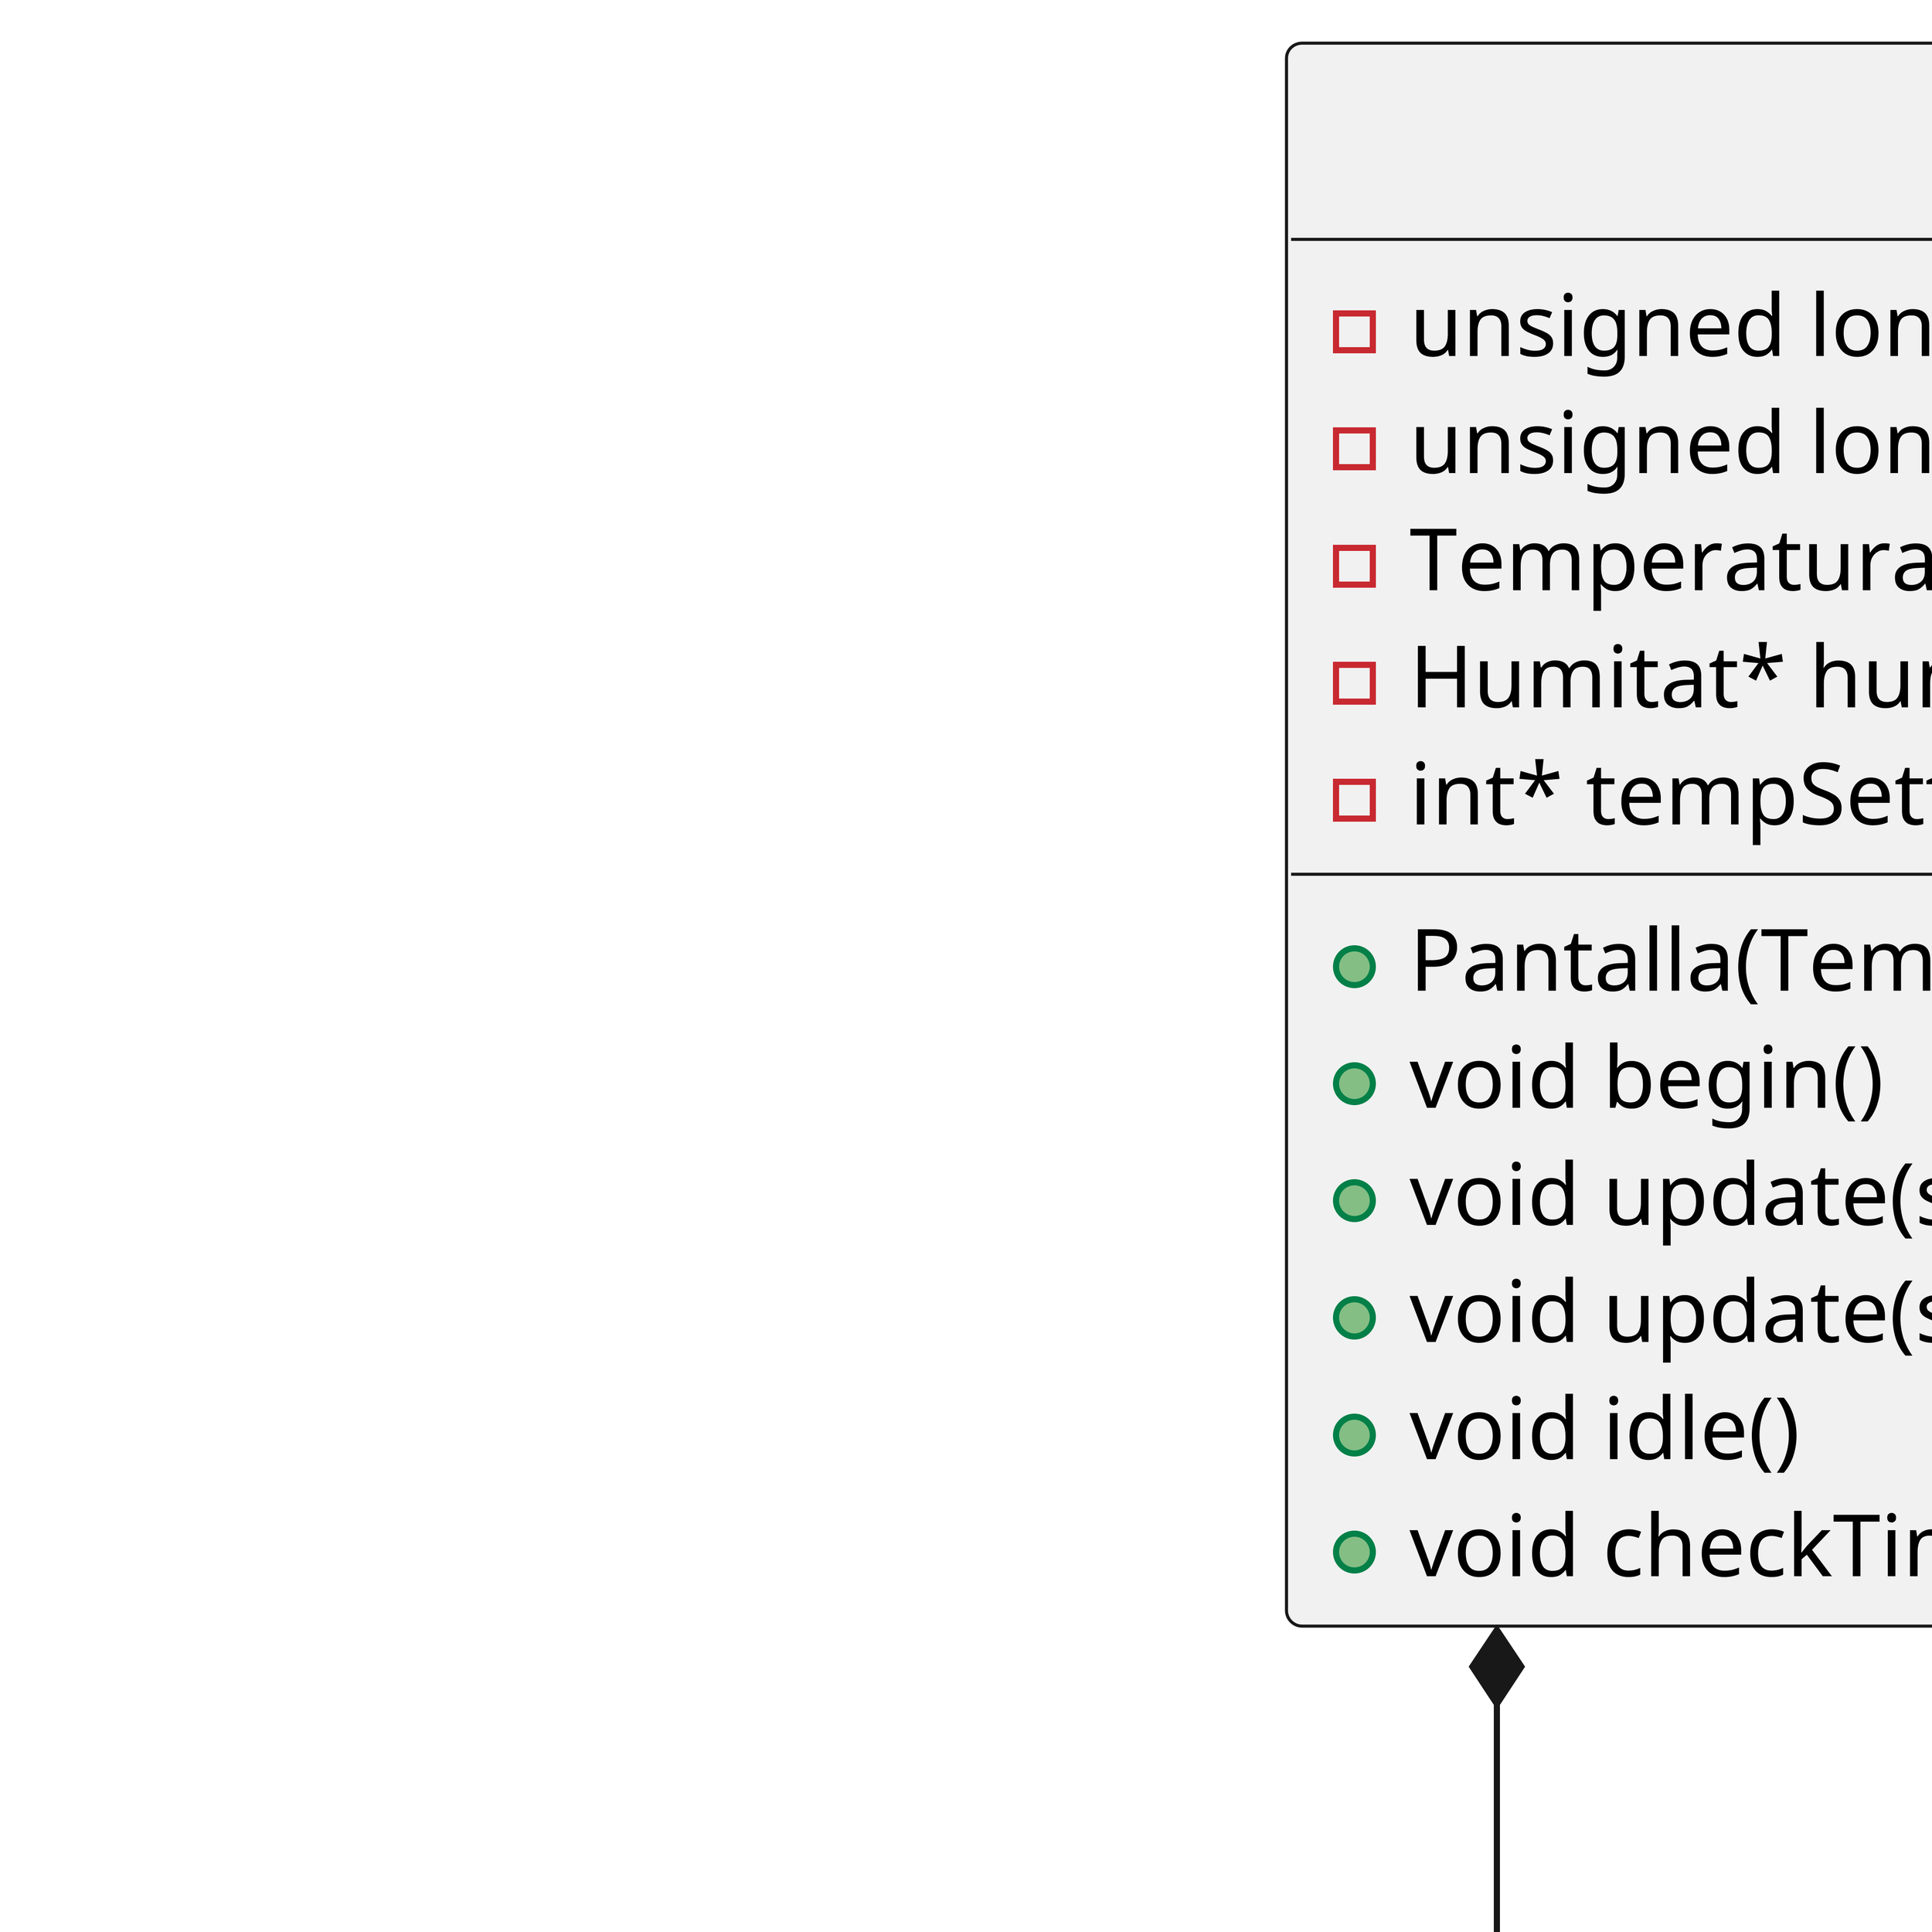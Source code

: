 @startuml
skinparam dpi 1250
skinparam linetype ortho
'https://plantuml.com/class-diagram

set separator ::

abstract class CDPins::Pin{
    # const int pin
    + Pin(int _pin)
    + {abstract} void begin()
    + int value
}

class CDPins::EntradaDigital {
	+ void begin()
	+ int read()
	+ unsigned int pulseIn()
}

class CDPins::EntradaAnalògica {
	+ void begin()
	+ unsigned int read()
}

class CDPins::SortidaDigital {
	+ void begin()
	+ void on()
	+ void off()
	+ void on(unsigned long t)
	+ void off(unsigned long t)
	+ void set(int estat)
	+ void set(int estat, unsigned long t)
	+ int toggle()
	+ void pulseOut()
}

class CDPins::SortidaAnalògica {
	+ void begin()
	+ void set(int valor)
	+ void set(int valor, int min, int max)
}

together {
	struct Pos<T> {
    	T x
    	T y
    }

    enum Axis {
    	X
    	Y
    }

    class Joystick {
        - int deadzone
        - int* getPosPtr(Axis axis)
        - Pos<int> pos
        # EntradaAnalogica* pinX
        # EntradaAnalogica* pinY
        + Joystick(int _pinX, int _pinY, int deadzone)
        + bool read(Axis axis)
        + bool read()
        + Pos<unsigned long> lastChanged
        + const int* getPos(Axis axis)
    }
}

together {
	package FastLED <<rectangle>> #EEE {
		class FastLED <<extern>> {}
		hide FastLED members

		class CRGB <<extern>> {}
		hide CRGB members

		enum HTMLColorCode <<extern>> {}
		hide HTMLColorCode members

		CRGB +-- HTMLColorCode
	}


	class NeoPixel {
		+ void begin()
		+ void refresh()
		+ CRGB list[]
	}
}

package DHT <<rectangle>> #EEE {
	class DHT <<extern>> {}
	hide DHT members
}

class Range {
	- int size
	- bool cycle
	- const int* range
	+ Range(const int _range[], int _size, bool _cycle)
	+ int getLevel(int n)
}

package LiquidCrystal_I2C <<rectangle>> #EEE {
	class LiquidCrystal_I2C <<extern>> {}
	hide LiquidCrystal_I2C members
}

class Pantalla {
	- unsigned long t
	- unsigned long maxT
	- Temperatura* temp
	- Humitat* hum
	- int* tempSetting
	+ Pantalla(TempHum* _tempHum, int* _tempSetting)
	+ void begin()
	+ void update(string upperLine, string lowerLine)
    + void update(string upperLine, string lowerLine, unsigned long t)
    + void idle()
    + void checkTime()
}

class Sensor {
	- CRGB* led
	- Range range
	# bool process(double _value, CRGB::HTMLColorCode colors[])
	+ Sensor(CRGB* _led, Range _range)
	+ {abstract} void begin()
	+ {abstract} void read()
	+ double value
	+ {static} DHT initDHT(unsigned char)
}

class Humitat {
	- {static} const int rangesList[]
	- {static} CRGB::HTMLColorCode colors[]
	- DHT* dht
	+ Humitat(DHT* _dht, CRGB* _led)
	+ void begin()
	+ void read()
}

class Temperatura {
	- {static} const int rangesList[]
	- {static} CRGB::HTMLColorCode colors[]
	- DHT* dht
	+ Temperatura(DHT* _dht, CRGB* _led)
	+ void begin()
	+ void read()
}

EntradaAnalògica <|-- "public" Pin
SortidaAnalògica <|-- "public" Pin
EntradaDigital <|-up- "public" Pin
SortidaDigital <|-- "public" Pin

Joystick "2" *-- EntradaAnalògica
Joystick "2" *-- Pos
Joystick --- Axis

NeoPixel *-- FastLED::CRGB
NeoPixel --- FastLED::FastLED

Pantalla <|-- "private" LiquidCrystal_I2C
Pantalla *-- Temperatura
Pantalla *-- Humitat

Sensor *-- Range
Sensor --- DHT

Temperatura <|-- "public" Sensor
Humitat <|-- "public" Sensor

Temperatura *-- DHT
Temperatura *-- CRGB
Humitat *-- DHT
Humitat *-- CRGB


'hide NeoPixel members
'hide Pantalla members
'hide Temperatura members
'hide Humitat members
'hide Sensor members
'hide Range members
'hide Joystick members
'hide EntradaDigital members
'hide SortidaDigital members
'hide EntradaAnalògica members
'hide SortidaAnalògica members
'hide Pin members
'hide Pos members
'hide Axis members

@enduml